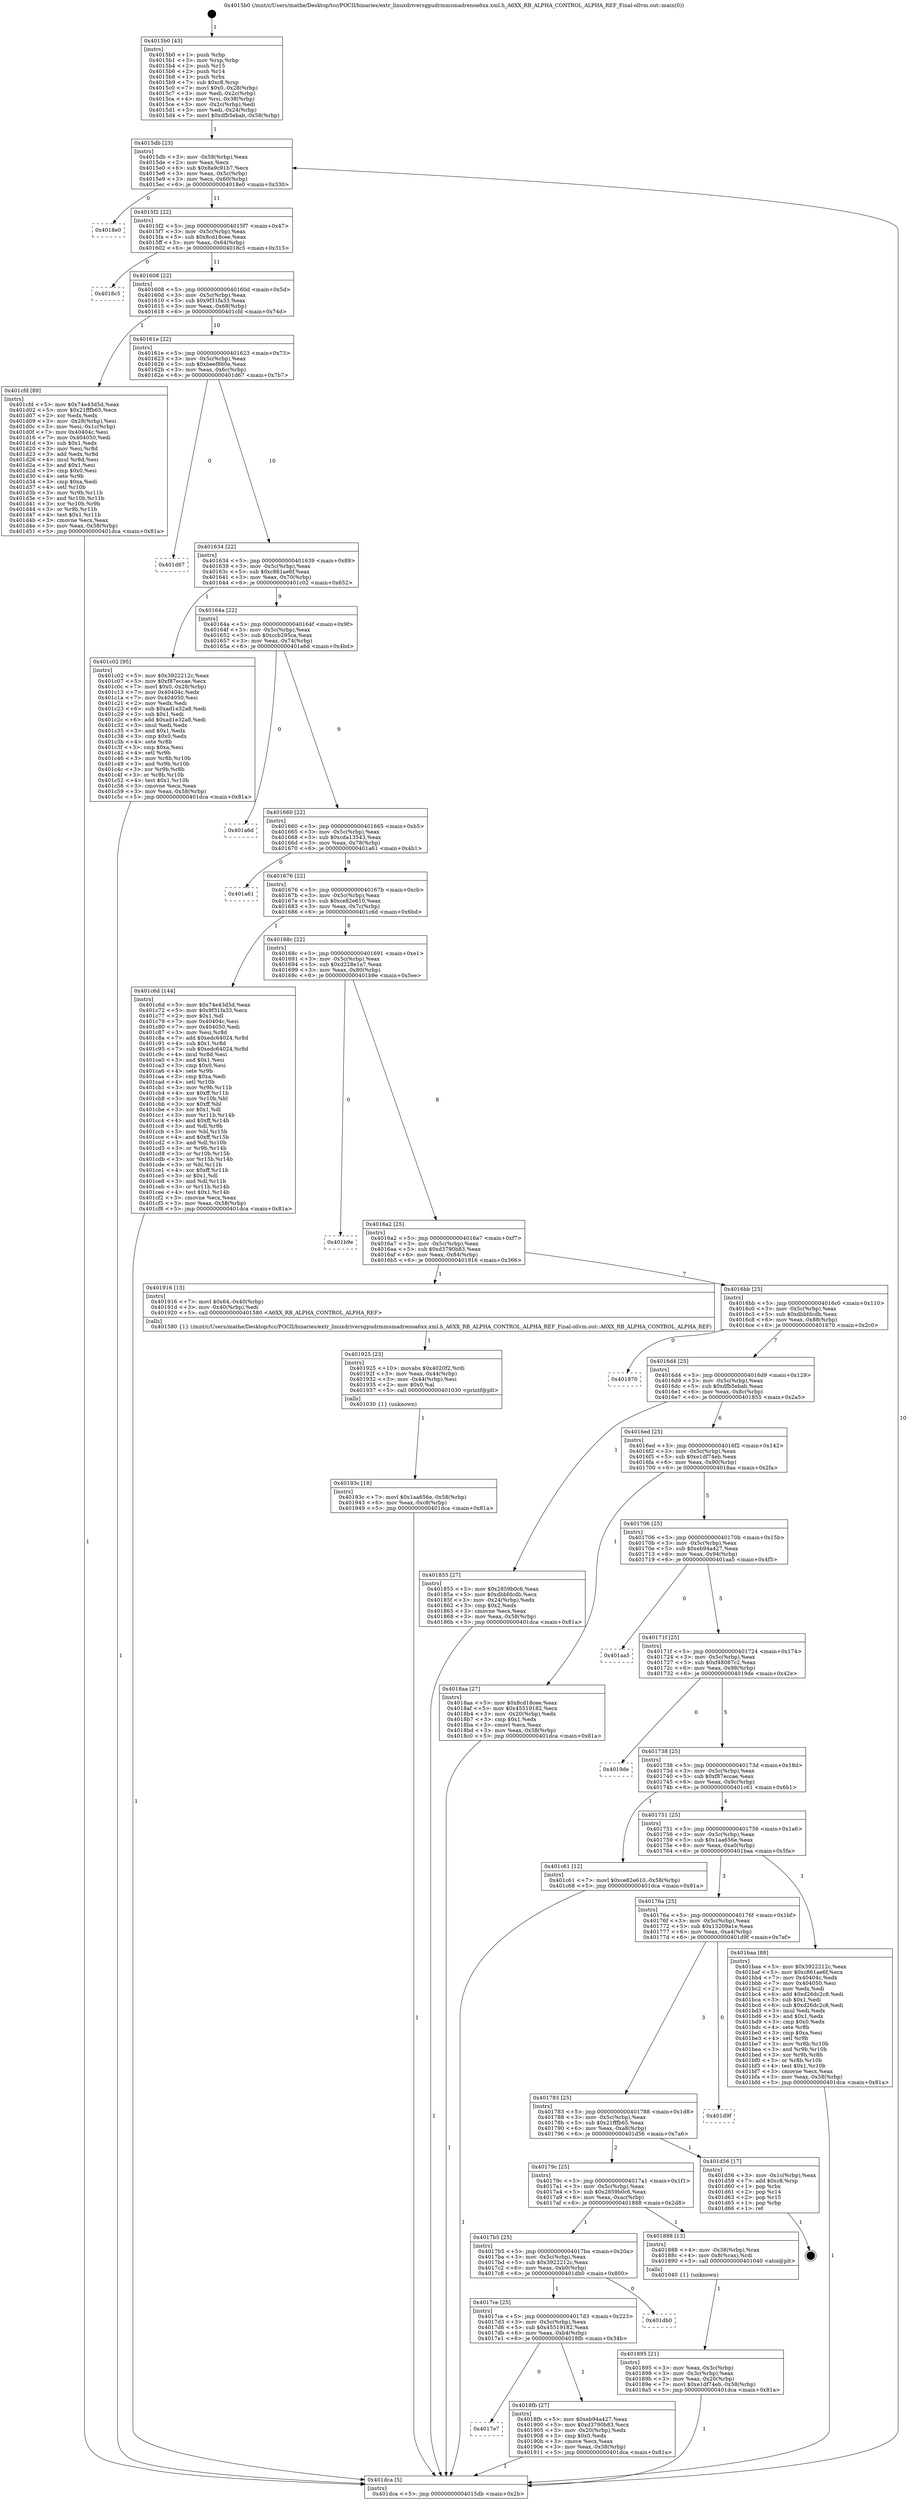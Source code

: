 digraph "0x4015b0" {
  label = "0x4015b0 (/mnt/c/Users/mathe/Desktop/tcc/POCII/binaries/extr_linuxdriversgpudrmmsmadrenoa6xx.xml.h_A6XX_RB_ALPHA_CONTROL_ALPHA_REF_Final-ollvm.out::main(0))"
  labelloc = "t"
  node[shape=record]

  Entry [label="",width=0.3,height=0.3,shape=circle,fillcolor=black,style=filled]
  "0x4015db" [label="{
     0x4015db [23]\l
     | [instrs]\l
     &nbsp;&nbsp;0x4015db \<+3\>: mov -0x58(%rbp),%eax\l
     &nbsp;&nbsp;0x4015de \<+2\>: mov %eax,%ecx\l
     &nbsp;&nbsp;0x4015e0 \<+6\>: sub $0x8a9c91b7,%ecx\l
     &nbsp;&nbsp;0x4015e6 \<+3\>: mov %eax,-0x5c(%rbp)\l
     &nbsp;&nbsp;0x4015e9 \<+3\>: mov %ecx,-0x60(%rbp)\l
     &nbsp;&nbsp;0x4015ec \<+6\>: je 00000000004018e0 \<main+0x330\>\l
  }"]
  "0x4018e0" [label="{
     0x4018e0\l
  }", style=dashed]
  "0x4015f2" [label="{
     0x4015f2 [22]\l
     | [instrs]\l
     &nbsp;&nbsp;0x4015f2 \<+5\>: jmp 00000000004015f7 \<main+0x47\>\l
     &nbsp;&nbsp;0x4015f7 \<+3\>: mov -0x5c(%rbp),%eax\l
     &nbsp;&nbsp;0x4015fa \<+5\>: sub $0x8cd18cee,%eax\l
     &nbsp;&nbsp;0x4015ff \<+3\>: mov %eax,-0x64(%rbp)\l
     &nbsp;&nbsp;0x401602 \<+6\>: je 00000000004018c5 \<main+0x315\>\l
  }"]
  Exit [label="",width=0.3,height=0.3,shape=circle,fillcolor=black,style=filled,peripheries=2]
  "0x4018c5" [label="{
     0x4018c5\l
  }", style=dashed]
  "0x401608" [label="{
     0x401608 [22]\l
     | [instrs]\l
     &nbsp;&nbsp;0x401608 \<+5\>: jmp 000000000040160d \<main+0x5d\>\l
     &nbsp;&nbsp;0x40160d \<+3\>: mov -0x5c(%rbp),%eax\l
     &nbsp;&nbsp;0x401610 \<+5\>: sub $0x9f31fa33,%eax\l
     &nbsp;&nbsp;0x401615 \<+3\>: mov %eax,-0x68(%rbp)\l
     &nbsp;&nbsp;0x401618 \<+6\>: je 0000000000401cfd \<main+0x74d\>\l
  }"]
  "0x40193c" [label="{
     0x40193c [18]\l
     | [instrs]\l
     &nbsp;&nbsp;0x40193c \<+7\>: movl $0x1aa656e,-0x58(%rbp)\l
     &nbsp;&nbsp;0x401943 \<+6\>: mov %eax,-0xc8(%rbp)\l
     &nbsp;&nbsp;0x401949 \<+5\>: jmp 0000000000401dca \<main+0x81a\>\l
  }"]
  "0x401cfd" [label="{
     0x401cfd [89]\l
     | [instrs]\l
     &nbsp;&nbsp;0x401cfd \<+5\>: mov $0x74e43d5d,%eax\l
     &nbsp;&nbsp;0x401d02 \<+5\>: mov $0x21fffb65,%ecx\l
     &nbsp;&nbsp;0x401d07 \<+2\>: xor %edx,%edx\l
     &nbsp;&nbsp;0x401d09 \<+3\>: mov -0x28(%rbp),%esi\l
     &nbsp;&nbsp;0x401d0c \<+3\>: mov %esi,-0x1c(%rbp)\l
     &nbsp;&nbsp;0x401d0f \<+7\>: mov 0x40404c,%esi\l
     &nbsp;&nbsp;0x401d16 \<+7\>: mov 0x404050,%edi\l
     &nbsp;&nbsp;0x401d1d \<+3\>: sub $0x1,%edx\l
     &nbsp;&nbsp;0x401d20 \<+3\>: mov %esi,%r8d\l
     &nbsp;&nbsp;0x401d23 \<+3\>: add %edx,%r8d\l
     &nbsp;&nbsp;0x401d26 \<+4\>: imul %r8d,%esi\l
     &nbsp;&nbsp;0x401d2a \<+3\>: and $0x1,%esi\l
     &nbsp;&nbsp;0x401d2d \<+3\>: cmp $0x0,%esi\l
     &nbsp;&nbsp;0x401d30 \<+4\>: sete %r9b\l
     &nbsp;&nbsp;0x401d34 \<+3\>: cmp $0xa,%edi\l
     &nbsp;&nbsp;0x401d37 \<+4\>: setl %r10b\l
     &nbsp;&nbsp;0x401d3b \<+3\>: mov %r9b,%r11b\l
     &nbsp;&nbsp;0x401d3e \<+3\>: and %r10b,%r11b\l
     &nbsp;&nbsp;0x401d41 \<+3\>: xor %r10b,%r9b\l
     &nbsp;&nbsp;0x401d44 \<+3\>: or %r9b,%r11b\l
     &nbsp;&nbsp;0x401d47 \<+4\>: test $0x1,%r11b\l
     &nbsp;&nbsp;0x401d4b \<+3\>: cmovne %ecx,%eax\l
     &nbsp;&nbsp;0x401d4e \<+3\>: mov %eax,-0x58(%rbp)\l
     &nbsp;&nbsp;0x401d51 \<+5\>: jmp 0000000000401dca \<main+0x81a\>\l
  }"]
  "0x40161e" [label="{
     0x40161e [22]\l
     | [instrs]\l
     &nbsp;&nbsp;0x40161e \<+5\>: jmp 0000000000401623 \<main+0x73\>\l
     &nbsp;&nbsp;0x401623 \<+3\>: mov -0x5c(%rbp),%eax\l
     &nbsp;&nbsp;0x401626 \<+5\>: sub $0xbeef860e,%eax\l
     &nbsp;&nbsp;0x40162b \<+3\>: mov %eax,-0x6c(%rbp)\l
     &nbsp;&nbsp;0x40162e \<+6\>: je 0000000000401d67 \<main+0x7b7\>\l
  }"]
  "0x401925" [label="{
     0x401925 [23]\l
     | [instrs]\l
     &nbsp;&nbsp;0x401925 \<+10\>: movabs $0x4020f2,%rdi\l
     &nbsp;&nbsp;0x40192f \<+3\>: mov %eax,-0x44(%rbp)\l
     &nbsp;&nbsp;0x401932 \<+3\>: mov -0x44(%rbp),%esi\l
     &nbsp;&nbsp;0x401935 \<+2\>: mov $0x0,%al\l
     &nbsp;&nbsp;0x401937 \<+5\>: call 0000000000401030 \<printf@plt\>\l
     | [calls]\l
     &nbsp;&nbsp;0x401030 \{1\} (unknown)\l
  }"]
  "0x401d67" [label="{
     0x401d67\l
  }", style=dashed]
  "0x401634" [label="{
     0x401634 [22]\l
     | [instrs]\l
     &nbsp;&nbsp;0x401634 \<+5\>: jmp 0000000000401639 \<main+0x89\>\l
     &nbsp;&nbsp;0x401639 \<+3\>: mov -0x5c(%rbp),%eax\l
     &nbsp;&nbsp;0x40163c \<+5\>: sub $0xc861ae6f,%eax\l
     &nbsp;&nbsp;0x401641 \<+3\>: mov %eax,-0x70(%rbp)\l
     &nbsp;&nbsp;0x401644 \<+6\>: je 0000000000401c02 \<main+0x652\>\l
  }"]
  "0x4017e7" [label="{
     0x4017e7\l
  }", style=dashed]
  "0x401c02" [label="{
     0x401c02 [95]\l
     | [instrs]\l
     &nbsp;&nbsp;0x401c02 \<+5\>: mov $0x3922212c,%eax\l
     &nbsp;&nbsp;0x401c07 \<+5\>: mov $0xf87eccae,%ecx\l
     &nbsp;&nbsp;0x401c0c \<+7\>: movl $0x0,-0x28(%rbp)\l
     &nbsp;&nbsp;0x401c13 \<+7\>: mov 0x40404c,%edx\l
     &nbsp;&nbsp;0x401c1a \<+7\>: mov 0x404050,%esi\l
     &nbsp;&nbsp;0x401c21 \<+2\>: mov %edx,%edi\l
     &nbsp;&nbsp;0x401c23 \<+6\>: sub $0xad1e32a8,%edi\l
     &nbsp;&nbsp;0x401c29 \<+3\>: sub $0x1,%edi\l
     &nbsp;&nbsp;0x401c2c \<+6\>: add $0xad1e32a8,%edi\l
     &nbsp;&nbsp;0x401c32 \<+3\>: imul %edi,%edx\l
     &nbsp;&nbsp;0x401c35 \<+3\>: and $0x1,%edx\l
     &nbsp;&nbsp;0x401c38 \<+3\>: cmp $0x0,%edx\l
     &nbsp;&nbsp;0x401c3b \<+4\>: sete %r8b\l
     &nbsp;&nbsp;0x401c3f \<+3\>: cmp $0xa,%esi\l
     &nbsp;&nbsp;0x401c42 \<+4\>: setl %r9b\l
     &nbsp;&nbsp;0x401c46 \<+3\>: mov %r8b,%r10b\l
     &nbsp;&nbsp;0x401c49 \<+3\>: and %r9b,%r10b\l
     &nbsp;&nbsp;0x401c4c \<+3\>: xor %r9b,%r8b\l
     &nbsp;&nbsp;0x401c4f \<+3\>: or %r8b,%r10b\l
     &nbsp;&nbsp;0x401c52 \<+4\>: test $0x1,%r10b\l
     &nbsp;&nbsp;0x401c56 \<+3\>: cmovne %ecx,%eax\l
     &nbsp;&nbsp;0x401c59 \<+3\>: mov %eax,-0x58(%rbp)\l
     &nbsp;&nbsp;0x401c5c \<+5\>: jmp 0000000000401dca \<main+0x81a\>\l
  }"]
  "0x40164a" [label="{
     0x40164a [22]\l
     | [instrs]\l
     &nbsp;&nbsp;0x40164a \<+5\>: jmp 000000000040164f \<main+0x9f\>\l
     &nbsp;&nbsp;0x40164f \<+3\>: mov -0x5c(%rbp),%eax\l
     &nbsp;&nbsp;0x401652 \<+5\>: sub $0xccb295ca,%eax\l
     &nbsp;&nbsp;0x401657 \<+3\>: mov %eax,-0x74(%rbp)\l
     &nbsp;&nbsp;0x40165a \<+6\>: je 0000000000401a6d \<main+0x4bd\>\l
  }"]
  "0x4018fb" [label="{
     0x4018fb [27]\l
     | [instrs]\l
     &nbsp;&nbsp;0x4018fb \<+5\>: mov $0xeb94a427,%eax\l
     &nbsp;&nbsp;0x401900 \<+5\>: mov $0xd3790b83,%ecx\l
     &nbsp;&nbsp;0x401905 \<+3\>: mov -0x20(%rbp),%edx\l
     &nbsp;&nbsp;0x401908 \<+3\>: cmp $0x0,%edx\l
     &nbsp;&nbsp;0x40190b \<+3\>: cmove %ecx,%eax\l
     &nbsp;&nbsp;0x40190e \<+3\>: mov %eax,-0x58(%rbp)\l
     &nbsp;&nbsp;0x401911 \<+5\>: jmp 0000000000401dca \<main+0x81a\>\l
  }"]
  "0x401a6d" [label="{
     0x401a6d\l
  }", style=dashed]
  "0x401660" [label="{
     0x401660 [22]\l
     | [instrs]\l
     &nbsp;&nbsp;0x401660 \<+5\>: jmp 0000000000401665 \<main+0xb5\>\l
     &nbsp;&nbsp;0x401665 \<+3\>: mov -0x5c(%rbp),%eax\l
     &nbsp;&nbsp;0x401668 \<+5\>: sub $0xcda13543,%eax\l
     &nbsp;&nbsp;0x40166d \<+3\>: mov %eax,-0x78(%rbp)\l
     &nbsp;&nbsp;0x401670 \<+6\>: je 0000000000401a61 \<main+0x4b1\>\l
  }"]
  "0x4017ce" [label="{
     0x4017ce [25]\l
     | [instrs]\l
     &nbsp;&nbsp;0x4017ce \<+5\>: jmp 00000000004017d3 \<main+0x223\>\l
     &nbsp;&nbsp;0x4017d3 \<+3\>: mov -0x5c(%rbp),%eax\l
     &nbsp;&nbsp;0x4017d6 \<+5\>: sub $0x45519182,%eax\l
     &nbsp;&nbsp;0x4017db \<+6\>: mov %eax,-0xb4(%rbp)\l
     &nbsp;&nbsp;0x4017e1 \<+6\>: je 00000000004018fb \<main+0x34b\>\l
  }"]
  "0x401a61" [label="{
     0x401a61\l
  }", style=dashed]
  "0x401676" [label="{
     0x401676 [22]\l
     | [instrs]\l
     &nbsp;&nbsp;0x401676 \<+5\>: jmp 000000000040167b \<main+0xcb\>\l
     &nbsp;&nbsp;0x40167b \<+3\>: mov -0x5c(%rbp),%eax\l
     &nbsp;&nbsp;0x40167e \<+5\>: sub $0xce82e610,%eax\l
     &nbsp;&nbsp;0x401683 \<+3\>: mov %eax,-0x7c(%rbp)\l
     &nbsp;&nbsp;0x401686 \<+6\>: je 0000000000401c6d \<main+0x6bd\>\l
  }"]
  "0x401db0" [label="{
     0x401db0\l
  }", style=dashed]
  "0x401c6d" [label="{
     0x401c6d [144]\l
     | [instrs]\l
     &nbsp;&nbsp;0x401c6d \<+5\>: mov $0x74e43d5d,%eax\l
     &nbsp;&nbsp;0x401c72 \<+5\>: mov $0x9f31fa33,%ecx\l
     &nbsp;&nbsp;0x401c77 \<+2\>: mov $0x1,%dl\l
     &nbsp;&nbsp;0x401c79 \<+7\>: mov 0x40404c,%esi\l
     &nbsp;&nbsp;0x401c80 \<+7\>: mov 0x404050,%edi\l
     &nbsp;&nbsp;0x401c87 \<+3\>: mov %esi,%r8d\l
     &nbsp;&nbsp;0x401c8a \<+7\>: add $0xedc64024,%r8d\l
     &nbsp;&nbsp;0x401c91 \<+4\>: sub $0x1,%r8d\l
     &nbsp;&nbsp;0x401c95 \<+7\>: sub $0xedc64024,%r8d\l
     &nbsp;&nbsp;0x401c9c \<+4\>: imul %r8d,%esi\l
     &nbsp;&nbsp;0x401ca0 \<+3\>: and $0x1,%esi\l
     &nbsp;&nbsp;0x401ca3 \<+3\>: cmp $0x0,%esi\l
     &nbsp;&nbsp;0x401ca6 \<+4\>: sete %r9b\l
     &nbsp;&nbsp;0x401caa \<+3\>: cmp $0xa,%edi\l
     &nbsp;&nbsp;0x401cad \<+4\>: setl %r10b\l
     &nbsp;&nbsp;0x401cb1 \<+3\>: mov %r9b,%r11b\l
     &nbsp;&nbsp;0x401cb4 \<+4\>: xor $0xff,%r11b\l
     &nbsp;&nbsp;0x401cb8 \<+3\>: mov %r10b,%bl\l
     &nbsp;&nbsp;0x401cbb \<+3\>: xor $0xff,%bl\l
     &nbsp;&nbsp;0x401cbe \<+3\>: xor $0x1,%dl\l
     &nbsp;&nbsp;0x401cc1 \<+3\>: mov %r11b,%r14b\l
     &nbsp;&nbsp;0x401cc4 \<+4\>: and $0xff,%r14b\l
     &nbsp;&nbsp;0x401cc8 \<+3\>: and %dl,%r9b\l
     &nbsp;&nbsp;0x401ccb \<+3\>: mov %bl,%r15b\l
     &nbsp;&nbsp;0x401cce \<+4\>: and $0xff,%r15b\l
     &nbsp;&nbsp;0x401cd2 \<+3\>: and %dl,%r10b\l
     &nbsp;&nbsp;0x401cd5 \<+3\>: or %r9b,%r14b\l
     &nbsp;&nbsp;0x401cd8 \<+3\>: or %r10b,%r15b\l
     &nbsp;&nbsp;0x401cdb \<+3\>: xor %r15b,%r14b\l
     &nbsp;&nbsp;0x401cde \<+3\>: or %bl,%r11b\l
     &nbsp;&nbsp;0x401ce1 \<+4\>: xor $0xff,%r11b\l
     &nbsp;&nbsp;0x401ce5 \<+3\>: or $0x1,%dl\l
     &nbsp;&nbsp;0x401ce8 \<+3\>: and %dl,%r11b\l
     &nbsp;&nbsp;0x401ceb \<+3\>: or %r11b,%r14b\l
     &nbsp;&nbsp;0x401cee \<+4\>: test $0x1,%r14b\l
     &nbsp;&nbsp;0x401cf2 \<+3\>: cmovne %ecx,%eax\l
     &nbsp;&nbsp;0x401cf5 \<+3\>: mov %eax,-0x58(%rbp)\l
     &nbsp;&nbsp;0x401cf8 \<+5\>: jmp 0000000000401dca \<main+0x81a\>\l
  }"]
  "0x40168c" [label="{
     0x40168c [22]\l
     | [instrs]\l
     &nbsp;&nbsp;0x40168c \<+5\>: jmp 0000000000401691 \<main+0xe1\>\l
     &nbsp;&nbsp;0x401691 \<+3\>: mov -0x5c(%rbp),%eax\l
     &nbsp;&nbsp;0x401694 \<+5\>: sub $0xd228e1a7,%eax\l
     &nbsp;&nbsp;0x401699 \<+3\>: mov %eax,-0x80(%rbp)\l
     &nbsp;&nbsp;0x40169c \<+6\>: je 0000000000401b9e \<main+0x5ee\>\l
  }"]
  "0x401895" [label="{
     0x401895 [21]\l
     | [instrs]\l
     &nbsp;&nbsp;0x401895 \<+3\>: mov %eax,-0x3c(%rbp)\l
     &nbsp;&nbsp;0x401898 \<+3\>: mov -0x3c(%rbp),%eax\l
     &nbsp;&nbsp;0x40189b \<+3\>: mov %eax,-0x20(%rbp)\l
     &nbsp;&nbsp;0x40189e \<+7\>: movl $0xe1df74eb,-0x58(%rbp)\l
     &nbsp;&nbsp;0x4018a5 \<+5\>: jmp 0000000000401dca \<main+0x81a\>\l
  }"]
  "0x401b9e" [label="{
     0x401b9e\l
  }", style=dashed]
  "0x4016a2" [label="{
     0x4016a2 [25]\l
     | [instrs]\l
     &nbsp;&nbsp;0x4016a2 \<+5\>: jmp 00000000004016a7 \<main+0xf7\>\l
     &nbsp;&nbsp;0x4016a7 \<+3\>: mov -0x5c(%rbp),%eax\l
     &nbsp;&nbsp;0x4016aa \<+5\>: sub $0xd3790b83,%eax\l
     &nbsp;&nbsp;0x4016af \<+6\>: mov %eax,-0x84(%rbp)\l
     &nbsp;&nbsp;0x4016b5 \<+6\>: je 0000000000401916 \<main+0x366\>\l
  }"]
  "0x4017b5" [label="{
     0x4017b5 [25]\l
     | [instrs]\l
     &nbsp;&nbsp;0x4017b5 \<+5\>: jmp 00000000004017ba \<main+0x20a\>\l
     &nbsp;&nbsp;0x4017ba \<+3\>: mov -0x5c(%rbp),%eax\l
     &nbsp;&nbsp;0x4017bd \<+5\>: sub $0x3922212c,%eax\l
     &nbsp;&nbsp;0x4017c2 \<+6\>: mov %eax,-0xb0(%rbp)\l
     &nbsp;&nbsp;0x4017c8 \<+6\>: je 0000000000401db0 \<main+0x800\>\l
  }"]
  "0x401916" [label="{
     0x401916 [15]\l
     | [instrs]\l
     &nbsp;&nbsp;0x401916 \<+7\>: movl $0x64,-0x40(%rbp)\l
     &nbsp;&nbsp;0x40191d \<+3\>: mov -0x40(%rbp),%edi\l
     &nbsp;&nbsp;0x401920 \<+5\>: call 0000000000401580 \<A6XX_RB_ALPHA_CONTROL_ALPHA_REF\>\l
     | [calls]\l
     &nbsp;&nbsp;0x401580 \{1\} (/mnt/c/Users/mathe/Desktop/tcc/POCII/binaries/extr_linuxdriversgpudrmmsmadrenoa6xx.xml.h_A6XX_RB_ALPHA_CONTROL_ALPHA_REF_Final-ollvm.out::A6XX_RB_ALPHA_CONTROL_ALPHA_REF)\l
  }"]
  "0x4016bb" [label="{
     0x4016bb [25]\l
     | [instrs]\l
     &nbsp;&nbsp;0x4016bb \<+5\>: jmp 00000000004016c0 \<main+0x110\>\l
     &nbsp;&nbsp;0x4016c0 \<+3\>: mov -0x5c(%rbp),%eax\l
     &nbsp;&nbsp;0x4016c3 \<+5\>: sub $0xdbbfdcdb,%eax\l
     &nbsp;&nbsp;0x4016c8 \<+6\>: mov %eax,-0x88(%rbp)\l
     &nbsp;&nbsp;0x4016ce \<+6\>: je 0000000000401870 \<main+0x2c0\>\l
  }"]
  "0x401888" [label="{
     0x401888 [13]\l
     | [instrs]\l
     &nbsp;&nbsp;0x401888 \<+4\>: mov -0x38(%rbp),%rax\l
     &nbsp;&nbsp;0x40188c \<+4\>: mov 0x8(%rax),%rdi\l
     &nbsp;&nbsp;0x401890 \<+5\>: call 0000000000401040 \<atoi@plt\>\l
     | [calls]\l
     &nbsp;&nbsp;0x401040 \{1\} (unknown)\l
  }"]
  "0x401870" [label="{
     0x401870\l
  }", style=dashed]
  "0x4016d4" [label="{
     0x4016d4 [25]\l
     | [instrs]\l
     &nbsp;&nbsp;0x4016d4 \<+5\>: jmp 00000000004016d9 \<main+0x129\>\l
     &nbsp;&nbsp;0x4016d9 \<+3\>: mov -0x5c(%rbp),%eax\l
     &nbsp;&nbsp;0x4016dc \<+5\>: sub $0xdfb5ebab,%eax\l
     &nbsp;&nbsp;0x4016e1 \<+6\>: mov %eax,-0x8c(%rbp)\l
     &nbsp;&nbsp;0x4016e7 \<+6\>: je 0000000000401855 \<main+0x2a5\>\l
  }"]
  "0x40179c" [label="{
     0x40179c [25]\l
     | [instrs]\l
     &nbsp;&nbsp;0x40179c \<+5\>: jmp 00000000004017a1 \<main+0x1f1\>\l
     &nbsp;&nbsp;0x4017a1 \<+3\>: mov -0x5c(%rbp),%eax\l
     &nbsp;&nbsp;0x4017a4 \<+5\>: sub $0x2859b0c6,%eax\l
     &nbsp;&nbsp;0x4017a9 \<+6\>: mov %eax,-0xac(%rbp)\l
     &nbsp;&nbsp;0x4017af \<+6\>: je 0000000000401888 \<main+0x2d8\>\l
  }"]
  "0x401855" [label="{
     0x401855 [27]\l
     | [instrs]\l
     &nbsp;&nbsp;0x401855 \<+5\>: mov $0x2859b0c6,%eax\l
     &nbsp;&nbsp;0x40185a \<+5\>: mov $0xdbbfdcdb,%ecx\l
     &nbsp;&nbsp;0x40185f \<+3\>: mov -0x24(%rbp),%edx\l
     &nbsp;&nbsp;0x401862 \<+3\>: cmp $0x2,%edx\l
     &nbsp;&nbsp;0x401865 \<+3\>: cmovne %ecx,%eax\l
     &nbsp;&nbsp;0x401868 \<+3\>: mov %eax,-0x58(%rbp)\l
     &nbsp;&nbsp;0x40186b \<+5\>: jmp 0000000000401dca \<main+0x81a\>\l
  }"]
  "0x4016ed" [label="{
     0x4016ed [25]\l
     | [instrs]\l
     &nbsp;&nbsp;0x4016ed \<+5\>: jmp 00000000004016f2 \<main+0x142\>\l
     &nbsp;&nbsp;0x4016f2 \<+3\>: mov -0x5c(%rbp),%eax\l
     &nbsp;&nbsp;0x4016f5 \<+5\>: sub $0xe1df74eb,%eax\l
     &nbsp;&nbsp;0x4016fa \<+6\>: mov %eax,-0x90(%rbp)\l
     &nbsp;&nbsp;0x401700 \<+6\>: je 00000000004018aa \<main+0x2fa\>\l
  }"]
  "0x401dca" [label="{
     0x401dca [5]\l
     | [instrs]\l
     &nbsp;&nbsp;0x401dca \<+5\>: jmp 00000000004015db \<main+0x2b\>\l
  }"]
  "0x4015b0" [label="{
     0x4015b0 [43]\l
     | [instrs]\l
     &nbsp;&nbsp;0x4015b0 \<+1\>: push %rbp\l
     &nbsp;&nbsp;0x4015b1 \<+3\>: mov %rsp,%rbp\l
     &nbsp;&nbsp;0x4015b4 \<+2\>: push %r15\l
     &nbsp;&nbsp;0x4015b6 \<+2\>: push %r14\l
     &nbsp;&nbsp;0x4015b8 \<+1\>: push %rbx\l
     &nbsp;&nbsp;0x4015b9 \<+7\>: sub $0xc8,%rsp\l
     &nbsp;&nbsp;0x4015c0 \<+7\>: movl $0x0,-0x28(%rbp)\l
     &nbsp;&nbsp;0x4015c7 \<+3\>: mov %edi,-0x2c(%rbp)\l
     &nbsp;&nbsp;0x4015ca \<+4\>: mov %rsi,-0x38(%rbp)\l
     &nbsp;&nbsp;0x4015ce \<+3\>: mov -0x2c(%rbp),%edi\l
     &nbsp;&nbsp;0x4015d1 \<+3\>: mov %edi,-0x24(%rbp)\l
     &nbsp;&nbsp;0x4015d4 \<+7\>: movl $0xdfb5ebab,-0x58(%rbp)\l
  }"]
  "0x401d56" [label="{
     0x401d56 [17]\l
     | [instrs]\l
     &nbsp;&nbsp;0x401d56 \<+3\>: mov -0x1c(%rbp),%eax\l
     &nbsp;&nbsp;0x401d59 \<+7\>: add $0xc8,%rsp\l
     &nbsp;&nbsp;0x401d60 \<+1\>: pop %rbx\l
     &nbsp;&nbsp;0x401d61 \<+2\>: pop %r14\l
     &nbsp;&nbsp;0x401d63 \<+2\>: pop %r15\l
     &nbsp;&nbsp;0x401d65 \<+1\>: pop %rbp\l
     &nbsp;&nbsp;0x401d66 \<+1\>: ret\l
  }"]
  "0x4018aa" [label="{
     0x4018aa [27]\l
     | [instrs]\l
     &nbsp;&nbsp;0x4018aa \<+5\>: mov $0x8cd18cee,%eax\l
     &nbsp;&nbsp;0x4018af \<+5\>: mov $0x45519182,%ecx\l
     &nbsp;&nbsp;0x4018b4 \<+3\>: mov -0x20(%rbp),%edx\l
     &nbsp;&nbsp;0x4018b7 \<+3\>: cmp $0x1,%edx\l
     &nbsp;&nbsp;0x4018ba \<+3\>: cmovl %ecx,%eax\l
     &nbsp;&nbsp;0x4018bd \<+3\>: mov %eax,-0x58(%rbp)\l
     &nbsp;&nbsp;0x4018c0 \<+5\>: jmp 0000000000401dca \<main+0x81a\>\l
  }"]
  "0x401706" [label="{
     0x401706 [25]\l
     | [instrs]\l
     &nbsp;&nbsp;0x401706 \<+5\>: jmp 000000000040170b \<main+0x15b\>\l
     &nbsp;&nbsp;0x40170b \<+3\>: mov -0x5c(%rbp),%eax\l
     &nbsp;&nbsp;0x40170e \<+5\>: sub $0xeb94a427,%eax\l
     &nbsp;&nbsp;0x401713 \<+6\>: mov %eax,-0x94(%rbp)\l
     &nbsp;&nbsp;0x401719 \<+6\>: je 0000000000401aa5 \<main+0x4f5\>\l
  }"]
  "0x401783" [label="{
     0x401783 [25]\l
     | [instrs]\l
     &nbsp;&nbsp;0x401783 \<+5\>: jmp 0000000000401788 \<main+0x1d8\>\l
     &nbsp;&nbsp;0x401788 \<+3\>: mov -0x5c(%rbp),%eax\l
     &nbsp;&nbsp;0x40178b \<+5\>: sub $0x21fffb65,%eax\l
     &nbsp;&nbsp;0x401790 \<+6\>: mov %eax,-0xa8(%rbp)\l
     &nbsp;&nbsp;0x401796 \<+6\>: je 0000000000401d56 \<main+0x7a6\>\l
  }"]
  "0x401aa5" [label="{
     0x401aa5\l
  }", style=dashed]
  "0x40171f" [label="{
     0x40171f [25]\l
     | [instrs]\l
     &nbsp;&nbsp;0x40171f \<+5\>: jmp 0000000000401724 \<main+0x174\>\l
     &nbsp;&nbsp;0x401724 \<+3\>: mov -0x5c(%rbp),%eax\l
     &nbsp;&nbsp;0x401727 \<+5\>: sub $0xf48087c2,%eax\l
     &nbsp;&nbsp;0x40172c \<+6\>: mov %eax,-0x98(%rbp)\l
     &nbsp;&nbsp;0x401732 \<+6\>: je 00000000004019de \<main+0x42e\>\l
  }"]
  "0x401d9f" [label="{
     0x401d9f\l
  }", style=dashed]
  "0x4019de" [label="{
     0x4019de\l
  }", style=dashed]
  "0x401738" [label="{
     0x401738 [25]\l
     | [instrs]\l
     &nbsp;&nbsp;0x401738 \<+5\>: jmp 000000000040173d \<main+0x18d\>\l
     &nbsp;&nbsp;0x40173d \<+3\>: mov -0x5c(%rbp),%eax\l
     &nbsp;&nbsp;0x401740 \<+5\>: sub $0xf87eccae,%eax\l
     &nbsp;&nbsp;0x401745 \<+6\>: mov %eax,-0x9c(%rbp)\l
     &nbsp;&nbsp;0x40174b \<+6\>: je 0000000000401c61 \<main+0x6b1\>\l
  }"]
  "0x40176a" [label="{
     0x40176a [25]\l
     | [instrs]\l
     &nbsp;&nbsp;0x40176a \<+5\>: jmp 000000000040176f \<main+0x1bf\>\l
     &nbsp;&nbsp;0x40176f \<+3\>: mov -0x5c(%rbp),%eax\l
     &nbsp;&nbsp;0x401772 \<+5\>: sub $0x13209a1e,%eax\l
     &nbsp;&nbsp;0x401777 \<+6\>: mov %eax,-0xa4(%rbp)\l
     &nbsp;&nbsp;0x40177d \<+6\>: je 0000000000401d9f \<main+0x7ef\>\l
  }"]
  "0x401c61" [label="{
     0x401c61 [12]\l
     | [instrs]\l
     &nbsp;&nbsp;0x401c61 \<+7\>: movl $0xce82e610,-0x58(%rbp)\l
     &nbsp;&nbsp;0x401c68 \<+5\>: jmp 0000000000401dca \<main+0x81a\>\l
  }"]
  "0x401751" [label="{
     0x401751 [25]\l
     | [instrs]\l
     &nbsp;&nbsp;0x401751 \<+5\>: jmp 0000000000401756 \<main+0x1a6\>\l
     &nbsp;&nbsp;0x401756 \<+3\>: mov -0x5c(%rbp),%eax\l
     &nbsp;&nbsp;0x401759 \<+5\>: sub $0x1aa656e,%eax\l
     &nbsp;&nbsp;0x40175e \<+6\>: mov %eax,-0xa0(%rbp)\l
     &nbsp;&nbsp;0x401764 \<+6\>: je 0000000000401baa \<main+0x5fa\>\l
  }"]
  "0x401baa" [label="{
     0x401baa [88]\l
     | [instrs]\l
     &nbsp;&nbsp;0x401baa \<+5\>: mov $0x3922212c,%eax\l
     &nbsp;&nbsp;0x401baf \<+5\>: mov $0xc861ae6f,%ecx\l
     &nbsp;&nbsp;0x401bb4 \<+7\>: mov 0x40404c,%edx\l
     &nbsp;&nbsp;0x401bbb \<+7\>: mov 0x404050,%esi\l
     &nbsp;&nbsp;0x401bc2 \<+2\>: mov %edx,%edi\l
     &nbsp;&nbsp;0x401bc4 \<+6\>: add $0xd26dc2c8,%edi\l
     &nbsp;&nbsp;0x401bca \<+3\>: sub $0x1,%edi\l
     &nbsp;&nbsp;0x401bcd \<+6\>: sub $0xd26dc2c8,%edi\l
     &nbsp;&nbsp;0x401bd3 \<+3\>: imul %edi,%edx\l
     &nbsp;&nbsp;0x401bd6 \<+3\>: and $0x1,%edx\l
     &nbsp;&nbsp;0x401bd9 \<+3\>: cmp $0x0,%edx\l
     &nbsp;&nbsp;0x401bdc \<+4\>: sete %r8b\l
     &nbsp;&nbsp;0x401be0 \<+3\>: cmp $0xa,%esi\l
     &nbsp;&nbsp;0x401be3 \<+4\>: setl %r9b\l
     &nbsp;&nbsp;0x401be7 \<+3\>: mov %r8b,%r10b\l
     &nbsp;&nbsp;0x401bea \<+3\>: and %r9b,%r10b\l
     &nbsp;&nbsp;0x401bed \<+3\>: xor %r9b,%r8b\l
     &nbsp;&nbsp;0x401bf0 \<+3\>: or %r8b,%r10b\l
     &nbsp;&nbsp;0x401bf3 \<+4\>: test $0x1,%r10b\l
     &nbsp;&nbsp;0x401bf7 \<+3\>: cmovne %ecx,%eax\l
     &nbsp;&nbsp;0x401bfa \<+3\>: mov %eax,-0x58(%rbp)\l
     &nbsp;&nbsp;0x401bfd \<+5\>: jmp 0000000000401dca \<main+0x81a\>\l
  }"]
  Entry -> "0x4015b0" [label=" 1"]
  "0x4015db" -> "0x4018e0" [label=" 0"]
  "0x4015db" -> "0x4015f2" [label=" 11"]
  "0x401d56" -> Exit [label=" 1"]
  "0x4015f2" -> "0x4018c5" [label=" 0"]
  "0x4015f2" -> "0x401608" [label=" 11"]
  "0x401cfd" -> "0x401dca" [label=" 1"]
  "0x401608" -> "0x401cfd" [label=" 1"]
  "0x401608" -> "0x40161e" [label=" 10"]
  "0x401c6d" -> "0x401dca" [label=" 1"]
  "0x40161e" -> "0x401d67" [label=" 0"]
  "0x40161e" -> "0x401634" [label=" 10"]
  "0x401c61" -> "0x401dca" [label=" 1"]
  "0x401634" -> "0x401c02" [label=" 1"]
  "0x401634" -> "0x40164a" [label=" 9"]
  "0x401c02" -> "0x401dca" [label=" 1"]
  "0x40164a" -> "0x401a6d" [label=" 0"]
  "0x40164a" -> "0x401660" [label=" 9"]
  "0x401baa" -> "0x401dca" [label=" 1"]
  "0x401660" -> "0x401a61" [label=" 0"]
  "0x401660" -> "0x401676" [label=" 9"]
  "0x401925" -> "0x40193c" [label=" 1"]
  "0x401676" -> "0x401c6d" [label=" 1"]
  "0x401676" -> "0x40168c" [label=" 8"]
  "0x401916" -> "0x401925" [label=" 1"]
  "0x40168c" -> "0x401b9e" [label=" 0"]
  "0x40168c" -> "0x4016a2" [label=" 8"]
  "0x4017ce" -> "0x4017e7" [label=" 0"]
  "0x4016a2" -> "0x401916" [label=" 1"]
  "0x4016a2" -> "0x4016bb" [label=" 7"]
  "0x4017ce" -> "0x4018fb" [label=" 1"]
  "0x4016bb" -> "0x401870" [label=" 0"]
  "0x4016bb" -> "0x4016d4" [label=" 7"]
  "0x40193c" -> "0x401dca" [label=" 1"]
  "0x4016d4" -> "0x401855" [label=" 1"]
  "0x4016d4" -> "0x4016ed" [label=" 6"]
  "0x401855" -> "0x401dca" [label=" 1"]
  "0x4015b0" -> "0x4015db" [label=" 1"]
  "0x401dca" -> "0x4015db" [label=" 10"]
  "0x4017b5" -> "0x401db0" [label=" 0"]
  "0x4016ed" -> "0x4018aa" [label=" 1"]
  "0x4016ed" -> "0x401706" [label=" 5"]
  "0x4018fb" -> "0x401dca" [label=" 1"]
  "0x401706" -> "0x401aa5" [label=" 0"]
  "0x401706" -> "0x40171f" [label=" 5"]
  "0x401895" -> "0x401dca" [label=" 1"]
  "0x40171f" -> "0x4019de" [label=" 0"]
  "0x40171f" -> "0x401738" [label=" 5"]
  "0x401888" -> "0x401895" [label=" 1"]
  "0x401738" -> "0x401c61" [label=" 1"]
  "0x401738" -> "0x401751" [label=" 4"]
  "0x40179c" -> "0x401888" [label=" 1"]
  "0x401751" -> "0x401baa" [label=" 1"]
  "0x401751" -> "0x40176a" [label=" 3"]
  "0x40179c" -> "0x4017b5" [label=" 1"]
  "0x40176a" -> "0x401d9f" [label=" 0"]
  "0x40176a" -> "0x401783" [label=" 3"]
  "0x4018aa" -> "0x401dca" [label=" 1"]
  "0x401783" -> "0x401d56" [label=" 1"]
  "0x401783" -> "0x40179c" [label=" 2"]
  "0x4017b5" -> "0x4017ce" [label=" 1"]
}
